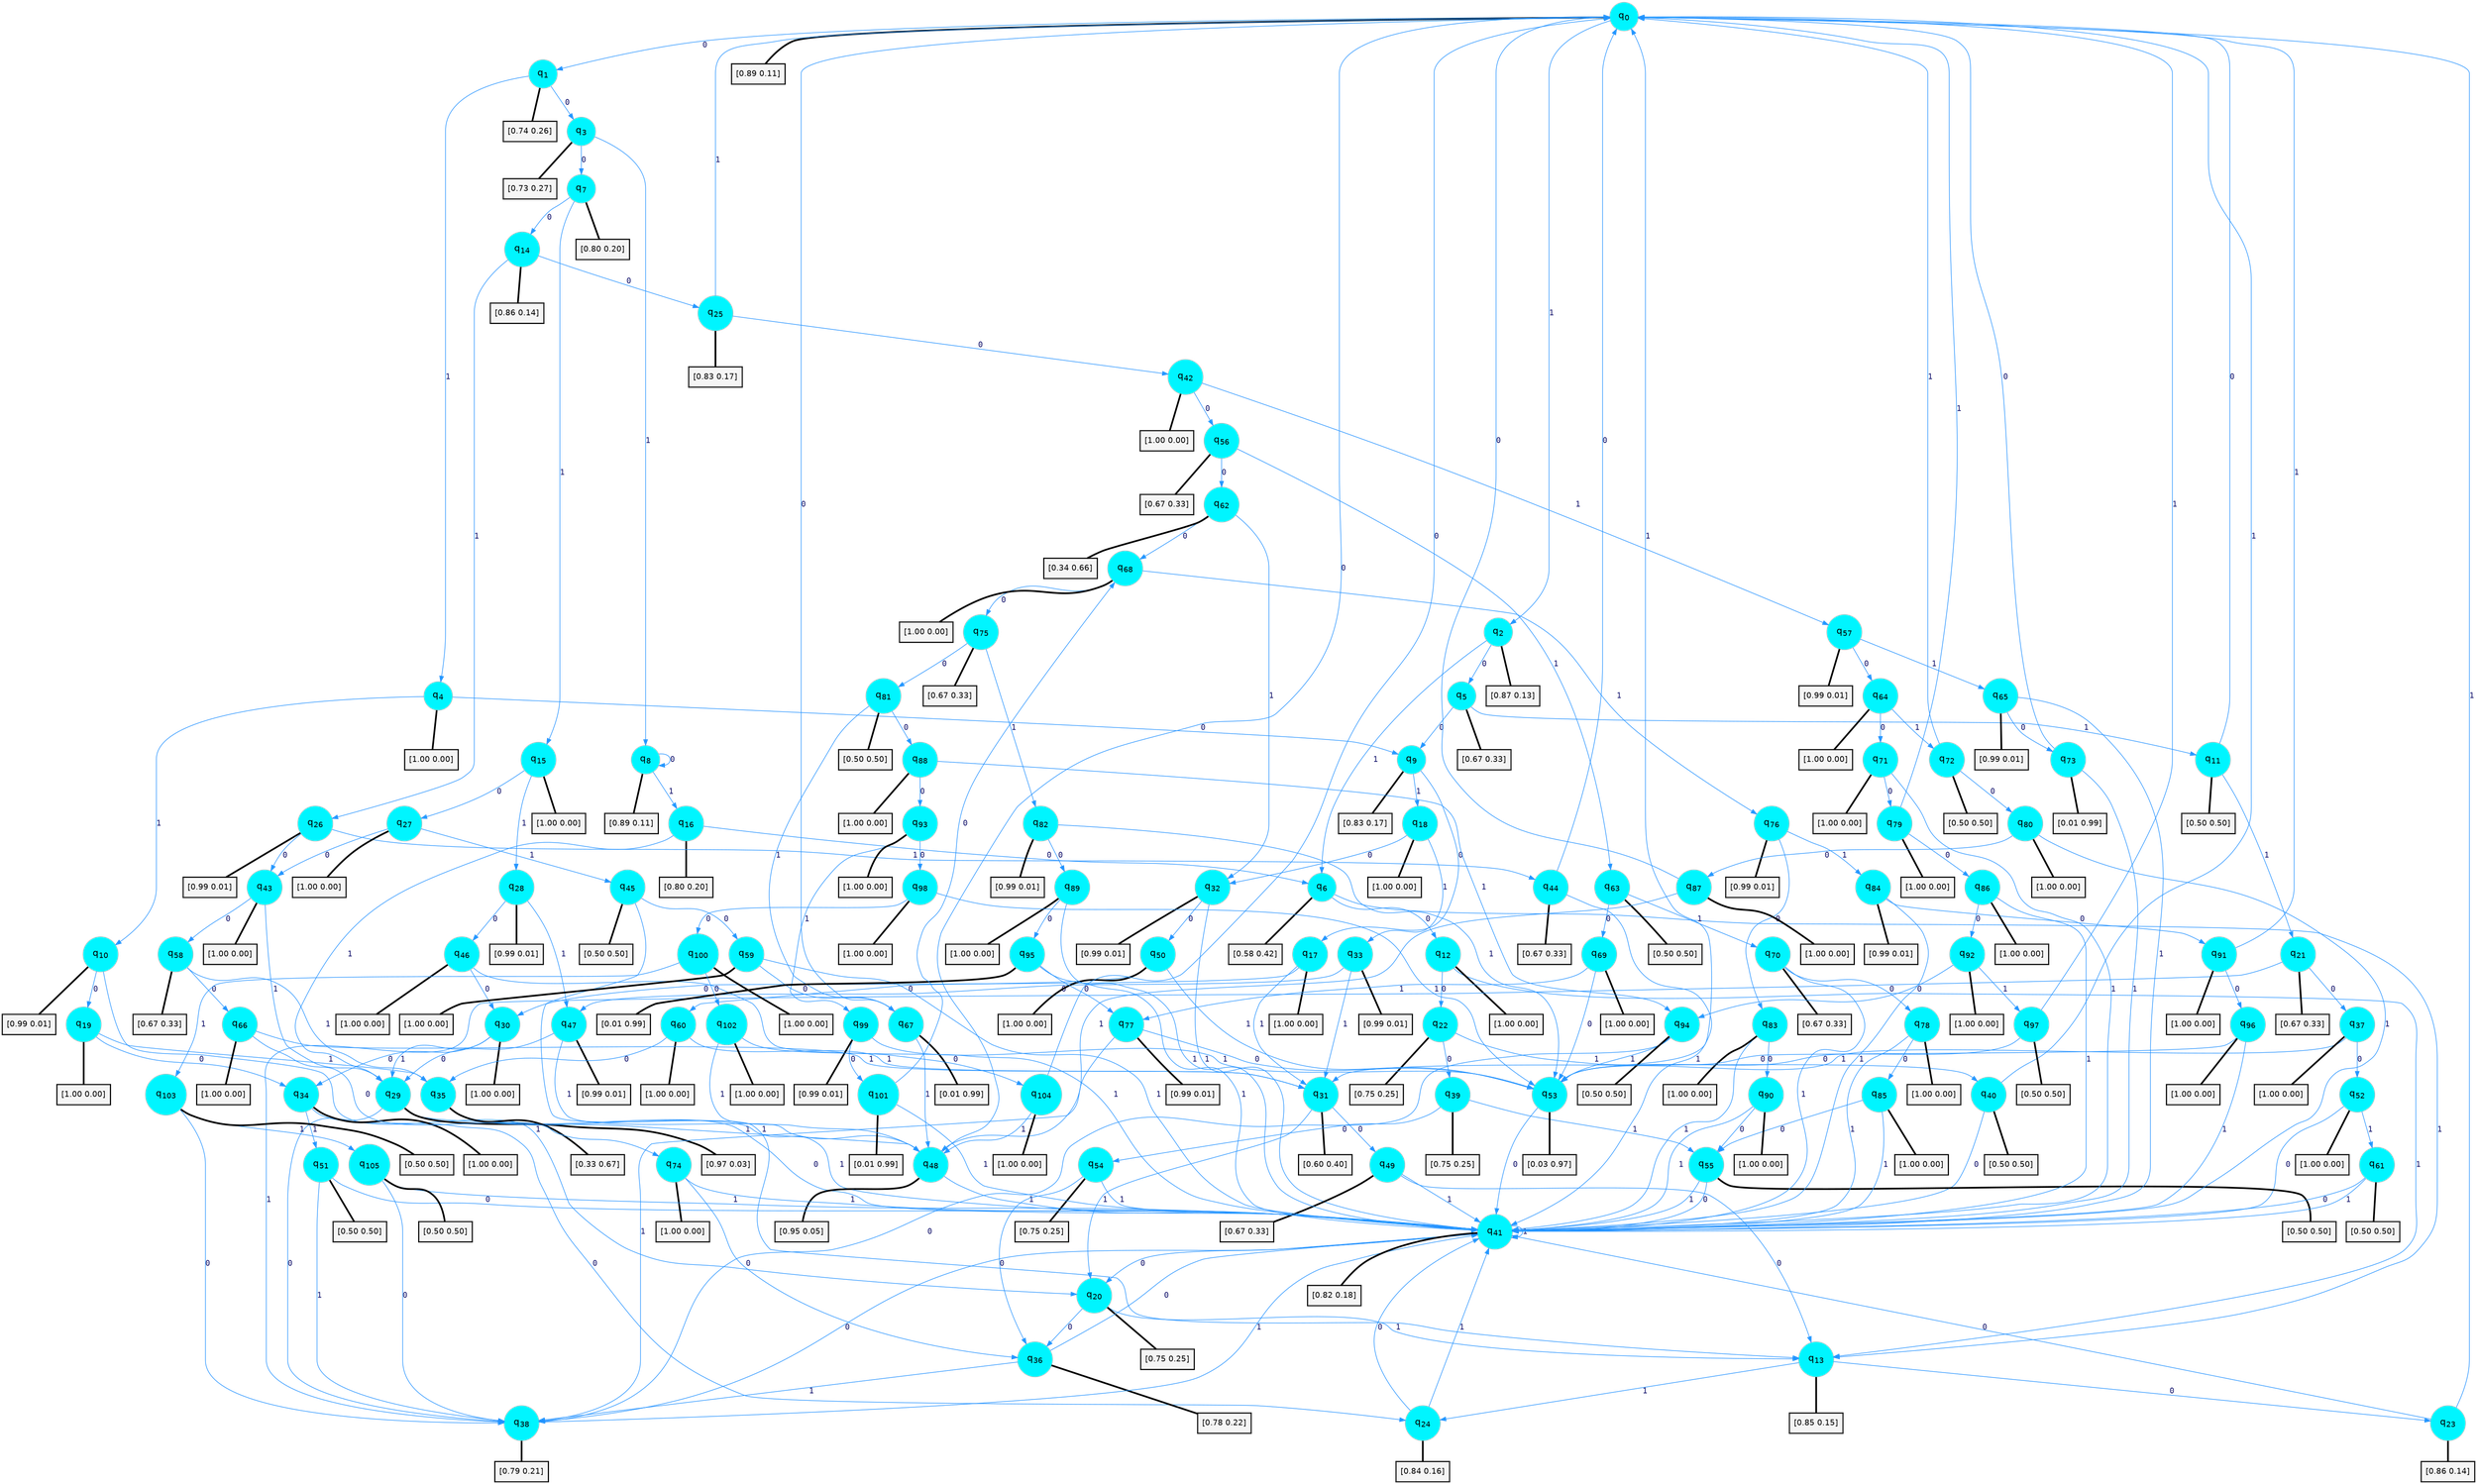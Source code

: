 digraph G {
graph [
bgcolor=transparent, dpi=300, rankdir=TD, size="40,25"];
node [
color=gray, fillcolor=turquoise1, fontcolor=black, fontname=Helvetica, fontsize=16, fontweight=bold, shape=circle, style=filled];
edge [
arrowsize=1, color=dodgerblue1, fontcolor=midnightblue, fontname=courier, fontweight=bold, penwidth=1, style=solid, weight=20];
0[label=<q<SUB>0</SUB>>];
1[label=<q<SUB>1</SUB>>];
2[label=<q<SUB>2</SUB>>];
3[label=<q<SUB>3</SUB>>];
4[label=<q<SUB>4</SUB>>];
5[label=<q<SUB>5</SUB>>];
6[label=<q<SUB>6</SUB>>];
7[label=<q<SUB>7</SUB>>];
8[label=<q<SUB>8</SUB>>];
9[label=<q<SUB>9</SUB>>];
10[label=<q<SUB>10</SUB>>];
11[label=<q<SUB>11</SUB>>];
12[label=<q<SUB>12</SUB>>];
13[label=<q<SUB>13</SUB>>];
14[label=<q<SUB>14</SUB>>];
15[label=<q<SUB>15</SUB>>];
16[label=<q<SUB>16</SUB>>];
17[label=<q<SUB>17</SUB>>];
18[label=<q<SUB>18</SUB>>];
19[label=<q<SUB>19</SUB>>];
20[label=<q<SUB>20</SUB>>];
21[label=<q<SUB>21</SUB>>];
22[label=<q<SUB>22</SUB>>];
23[label=<q<SUB>23</SUB>>];
24[label=<q<SUB>24</SUB>>];
25[label=<q<SUB>25</SUB>>];
26[label=<q<SUB>26</SUB>>];
27[label=<q<SUB>27</SUB>>];
28[label=<q<SUB>28</SUB>>];
29[label=<q<SUB>29</SUB>>];
30[label=<q<SUB>30</SUB>>];
31[label=<q<SUB>31</SUB>>];
32[label=<q<SUB>32</SUB>>];
33[label=<q<SUB>33</SUB>>];
34[label=<q<SUB>34</SUB>>];
35[label=<q<SUB>35</SUB>>];
36[label=<q<SUB>36</SUB>>];
37[label=<q<SUB>37</SUB>>];
38[label=<q<SUB>38</SUB>>];
39[label=<q<SUB>39</SUB>>];
40[label=<q<SUB>40</SUB>>];
41[label=<q<SUB>41</SUB>>];
42[label=<q<SUB>42</SUB>>];
43[label=<q<SUB>43</SUB>>];
44[label=<q<SUB>44</SUB>>];
45[label=<q<SUB>45</SUB>>];
46[label=<q<SUB>46</SUB>>];
47[label=<q<SUB>47</SUB>>];
48[label=<q<SUB>48</SUB>>];
49[label=<q<SUB>49</SUB>>];
50[label=<q<SUB>50</SUB>>];
51[label=<q<SUB>51</SUB>>];
52[label=<q<SUB>52</SUB>>];
53[label=<q<SUB>53</SUB>>];
54[label=<q<SUB>54</SUB>>];
55[label=<q<SUB>55</SUB>>];
56[label=<q<SUB>56</SUB>>];
57[label=<q<SUB>57</SUB>>];
58[label=<q<SUB>58</SUB>>];
59[label=<q<SUB>59</SUB>>];
60[label=<q<SUB>60</SUB>>];
61[label=<q<SUB>61</SUB>>];
62[label=<q<SUB>62</SUB>>];
63[label=<q<SUB>63</SUB>>];
64[label=<q<SUB>64</SUB>>];
65[label=<q<SUB>65</SUB>>];
66[label=<q<SUB>66</SUB>>];
67[label=<q<SUB>67</SUB>>];
68[label=<q<SUB>68</SUB>>];
69[label=<q<SUB>69</SUB>>];
70[label=<q<SUB>70</SUB>>];
71[label=<q<SUB>71</SUB>>];
72[label=<q<SUB>72</SUB>>];
73[label=<q<SUB>73</SUB>>];
74[label=<q<SUB>74</SUB>>];
75[label=<q<SUB>75</SUB>>];
76[label=<q<SUB>76</SUB>>];
77[label=<q<SUB>77</SUB>>];
78[label=<q<SUB>78</SUB>>];
79[label=<q<SUB>79</SUB>>];
80[label=<q<SUB>80</SUB>>];
81[label=<q<SUB>81</SUB>>];
82[label=<q<SUB>82</SUB>>];
83[label=<q<SUB>83</SUB>>];
84[label=<q<SUB>84</SUB>>];
85[label=<q<SUB>85</SUB>>];
86[label=<q<SUB>86</SUB>>];
87[label=<q<SUB>87</SUB>>];
88[label=<q<SUB>88</SUB>>];
89[label=<q<SUB>89</SUB>>];
90[label=<q<SUB>90</SUB>>];
91[label=<q<SUB>91</SUB>>];
92[label=<q<SUB>92</SUB>>];
93[label=<q<SUB>93</SUB>>];
94[label=<q<SUB>94</SUB>>];
95[label=<q<SUB>95</SUB>>];
96[label=<q<SUB>96</SUB>>];
97[label=<q<SUB>97</SUB>>];
98[label=<q<SUB>98</SUB>>];
99[label=<q<SUB>99</SUB>>];
100[label=<q<SUB>100</SUB>>];
101[label=<q<SUB>101</SUB>>];
102[label=<q<SUB>102</SUB>>];
103[label=<q<SUB>103</SUB>>];
104[label=<q<SUB>104</SUB>>];
105[label=<q<SUB>105</SUB>>];
106[label="[0.89 0.11]", shape=box,fontcolor=black, fontname=Helvetica, fontsize=14, penwidth=2, fillcolor=whitesmoke,color=black];
107[label="[0.74 0.26]", shape=box,fontcolor=black, fontname=Helvetica, fontsize=14, penwidth=2, fillcolor=whitesmoke,color=black];
108[label="[0.87 0.13]", shape=box,fontcolor=black, fontname=Helvetica, fontsize=14, penwidth=2, fillcolor=whitesmoke,color=black];
109[label="[0.73 0.27]", shape=box,fontcolor=black, fontname=Helvetica, fontsize=14, penwidth=2, fillcolor=whitesmoke,color=black];
110[label="[1.00 0.00]", shape=box,fontcolor=black, fontname=Helvetica, fontsize=14, penwidth=2, fillcolor=whitesmoke,color=black];
111[label="[0.67 0.33]", shape=box,fontcolor=black, fontname=Helvetica, fontsize=14, penwidth=2, fillcolor=whitesmoke,color=black];
112[label="[0.58 0.42]", shape=box,fontcolor=black, fontname=Helvetica, fontsize=14, penwidth=2, fillcolor=whitesmoke,color=black];
113[label="[0.80 0.20]", shape=box,fontcolor=black, fontname=Helvetica, fontsize=14, penwidth=2, fillcolor=whitesmoke,color=black];
114[label="[0.89 0.11]", shape=box,fontcolor=black, fontname=Helvetica, fontsize=14, penwidth=2, fillcolor=whitesmoke,color=black];
115[label="[0.83 0.17]", shape=box,fontcolor=black, fontname=Helvetica, fontsize=14, penwidth=2, fillcolor=whitesmoke,color=black];
116[label="[0.99 0.01]", shape=box,fontcolor=black, fontname=Helvetica, fontsize=14, penwidth=2, fillcolor=whitesmoke,color=black];
117[label="[0.50 0.50]", shape=box,fontcolor=black, fontname=Helvetica, fontsize=14, penwidth=2, fillcolor=whitesmoke,color=black];
118[label="[1.00 0.00]", shape=box,fontcolor=black, fontname=Helvetica, fontsize=14, penwidth=2, fillcolor=whitesmoke,color=black];
119[label="[0.85 0.15]", shape=box,fontcolor=black, fontname=Helvetica, fontsize=14, penwidth=2, fillcolor=whitesmoke,color=black];
120[label="[0.86 0.14]", shape=box,fontcolor=black, fontname=Helvetica, fontsize=14, penwidth=2, fillcolor=whitesmoke,color=black];
121[label="[1.00 0.00]", shape=box,fontcolor=black, fontname=Helvetica, fontsize=14, penwidth=2, fillcolor=whitesmoke,color=black];
122[label="[0.80 0.20]", shape=box,fontcolor=black, fontname=Helvetica, fontsize=14, penwidth=2, fillcolor=whitesmoke,color=black];
123[label="[1.00 0.00]", shape=box,fontcolor=black, fontname=Helvetica, fontsize=14, penwidth=2, fillcolor=whitesmoke,color=black];
124[label="[1.00 0.00]", shape=box,fontcolor=black, fontname=Helvetica, fontsize=14, penwidth=2, fillcolor=whitesmoke,color=black];
125[label="[1.00 0.00]", shape=box,fontcolor=black, fontname=Helvetica, fontsize=14, penwidth=2, fillcolor=whitesmoke,color=black];
126[label="[0.75 0.25]", shape=box,fontcolor=black, fontname=Helvetica, fontsize=14, penwidth=2, fillcolor=whitesmoke,color=black];
127[label="[0.67 0.33]", shape=box,fontcolor=black, fontname=Helvetica, fontsize=14, penwidth=2, fillcolor=whitesmoke,color=black];
128[label="[0.75 0.25]", shape=box,fontcolor=black, fontname=Helvetica, fontsize=14, penwidth=2, fillcolor=whitesmoke,color=black];
129[label="[0.86 0.14]", shape=box,fontcolor=black, fontname=Helvetica, fontsize=14, penwidth=2, fillcolor=whitesmoke,color=black];
130[label="[0.84 0.16]", shape=box,fontcolor=black, fontname=Helvetica, fontsize=14, penwidth=2, fillcolor=whitesmoke,color=black];
131[label="[0.83 0.17]", shape=box,fontcolor=black, fontname=Helvetica, fontsize=14, penwidth=2, fillcolor=whitesmoke,color=black];
132[label="[0.99 0.01]", shape=box,fontcolor=black, fontname=Helvetica, fontsize=14, penwidth=2, fillcolor=whitesmoke,color=black];
133[label="[1.00 0.00]", shape=box,fontcolor=black, fontname=Helvetica, fontsize=14, penwidth=2, fillcolor=whitesmoke,color=black];
134[label="[0.99 0.01]", shape=box,fontcolor=black, fontname=Helvetica, fontsize=14, penwidth=2, fillcolor=whitesmoke,color=black];
135[label="[0.97 0.03]", shape=box,fontcolor=black, fontname=Helvetica, fontsize=14, penwidth=2, fillcolor=whitesmoke,color=black];
136[label="[1.00 0.00]", shape=box,fontcolor=black, fontname=Helvetica, fontsize=14, penwidth=2, fillcolor=whitesmoke,color=black];
137[label="[0.60 0.40]", shape=box,fontcolor=black, fontname=Helvetica, fontsize=14, penwidth=2, fillcolor=whitesmoke,color=black];
138[label="[0.99 0.01]", shape=box,fontcolor=black, fontname=Helvetica, fontsize=14, penwidth=2, fillcolor=whitesmoke,color=black];
139[label="[0.99 0.01]", shape=box,fontcolor=black, fontname=Helvetica, fontsize=14, penwidth=2, fillcolor=whitesmoke,color=black];
140[label="[1.00 0.00]", shape=box,fontcolor=black, fontname=Helvetica, fontsize=14, penwidth=2, fillcolor=whitesmoke,color=black];
141[label="[0.33 0.67]", shape=box,fontcolor=black, fontname=Helvetica, fontsize=14, penwidth=2, fillcolor=whitesmoke,color=black];
142[label="[0.78 0.22]", shape=box,fontcolor=black, fontname=Helvetica, fontsize=14, penwidth=2, fillcolor=whitesmoke,color=black];
143[label="[1.00 0.00]", shape=box,fontcolor=black, fontname=Helvetica, fontsize=14, penwidth=2, fillcolor=whitesmoke,color=black];
144[label="[0.79 0.21]", shape=box,fontcolor=black, fontname=Helvetica, fontsize=14, penwidth=2, fillcolor=whitesmoke,color=black];
145[label="[0.75 0.25]", shape=box,fontcolor=black, fontname=Helvetica, fontsize=14, penwidth=2, fillcolor=whitesmoke,color=black];
146[label="[0.50 0.50]", shape=box,fontcolor=black, fontname=Helvetica, fontsize=14, penwidth=2, fillcolor=whitesmoke,color=black];
147[label="[0.82 0.18]", shape=box,fontcolor=black, fontname=Helvetica, fontsize=14, penwidth=2, fillcolor=whitesmoke,color=black];
148[label="[1.00 0.00]", shape=box,fontcolor=black, fontname=Helvetica, fontsize=14, penwidth=2, fillcolor=whitesmoke,color=black];
149[label="[1.00 0.00]", shape=box,fontcolor=black, fontname=Helvetica, fontsize=14, penwidth=2, fillcolor=whitesmoke,color=black];
150[label="[0.67 0.33]", shape=box,fontcolor=black, fontname=Helvetica, fontsize=14, penwidth=2, fillcolor=whitesmoke,color=black];
151[label="[0.50 0.50]", shape=box,fontcolor=black, fontname=Helvetica, fontsize=14, penwidth=2, fillcolor=whitesmoke,color=black];
152[label="[1.00 0.00]", shape=box,fontcolor=black, fontname=Helvetica, fontsize=14, penwidth=2, fillcolor=whitesmoke,color=black];
153[label="[0.99 0.01]", shape=box,fontcolor=black, fontname=Helvetica, fontsize=14, penwidth=2, fillcolor=whitesmoke,color=black];
154[label="[0.95 0.05]", shape=box,fontcolor=black, fontname=Helvetica, fontsize=14, penwidth=2, fillcolor=whitesmoke,color=black];
155[label="[0.67 0.33]", shape=box,fontcolor=black, fontname=Helvetica, fontsize=14, penwidth=2, fillcolor=whitesmoke,color=black];
156[label="[1.00 0.00]", shape=box,fontcolor=black, fontname=Helvetica, fontsize=14, penwidth=2, fillcolor=whitesmoke,color=black];
157[label="[0.50 0.50]", shape=box,fontcolor=black, fontname=Helvetica, fontsize=14, penwidth=2, fillcolor=whitesmoke,color=black];
158[label="[1.00 0.00]", shape=box,fontcolor=black, fontname=Helvetica, fontsize=14, penwidth=2, fillcolor=whitesmoke,color=black];
159[label="[0.03 0.97]", shape=box,fontcolor=black, fontname=Helvetica, fontsize=14, penwidth=2, fillcolor=whitesmoke,color=black];
160[label="[0.75 0.25]", shape=box,fontcolor=black, fontname=Helvetica, fontsize=14, penwidth=2, fillcolor=whitesmoke,color=black];
161[label="[0.50 0.50]", shape=box,fontcolor=black, fontname=Helvetica, fontsize=14, penwidth=2, fillcolor=whitesmoke,color=black];
162[label="[0.67 0.33]", shape=box,fontcolor=black, fontname=Helvetica, fontsize=14, penwidth=2, fillcolor=whitesmoke,color=black];
163[label="[0.99 0.01]", shape=box,fontcolor=black, fontname=Helvetica, fontsize=14, penwidth=2, fillcolor=whitesmoke,color=black];
164[label="[0.67 0.33]", shape=box,fontcolor=black, fontname=Helvetica, fontsize=14, penwidth=2, fillcolor=whitesmoke,color=black];
165[label="[1.00 0.00]", shape=box,fontcolor=black, fontname=Helvetica, fontsize=14, penwidth=2, fillcolor=whitesmoke,color=black];
166[label="[1.00 0.00]", shape=box,fontcolor=black, fontname=Helvetica, fontsize=14, penwidth=2, fillcolor=whitesmoke,color=black];
167[label="[0.50 0.50]", shape=box,fontcolor=black, fontname=Helvetica, fontsize=14, penwidth=2, fillcolor=whitesmoke,color=black];
168[label="[0.34 0.66]", shape=box,fontcolor=black, fontname=Helvetica, fontsize=14, penwidth=2, fillcolor=whitesmoke,color=black];
169[label="[0.50 0.50]", shape=box,fontcolor=black, fontname=Helvetica, fontsize=14, penwidth=2, fillcolor=whitesmoke,color=black];
170[label="[1.00 0.00]", shape=box,fontcolor=black, fontname=Helvetica, fontsize=14, penwidth=2, fillcolor=whitesmoke,color=black];
171[label="[0.99 0.01]", shape=box,fontcolor=black, fontname=Helvetica, fontsize=14, penwidth=2, fillcolor=whitesmoke,color=black];
172[label="[1.00 0.00]", shape=box,fontcolor=black, fontname=Helvetica, fontsize=14, penwidth=2, fillcolor=whitesmoke,color=black];
173[label="[0.01 0.99]", shape=box,fontcolor=black, fontname=Helvetica, fontsize=14, penwidth=2, fillcolor=whitesmoke,color=black];
174[label="[1.00 0.00]", shape=box,fontcolor=black, fontname=Helvetica, fontsize=14, penwidth=2, fillcolor=whitesmoke,color=black];
175[label="[1.00 0.00]", shape=box,fontcolor=black, fontname=Helvetica, fontsize=14, penwidth=2, fillcolor=whitesmoke,color=black];
176[label="[0.67 0.33]", shape=box,fontcolor=black, fontname=Helvetica, fontsize=14, penwidth=2, fillcolor=whitesmoke,color=black];
177[label="[1.00 0.00]", shape=box,fontcolor=black, fontname=Helvetica, fontsize=14, penwidth=2, fillcolor=whitesmoke,color=black];
178[label="[0.50 0.50]", shape=box,fontcolor=black, fontname=Helvetica, fontsize=14, penwidth=2, fillcolor=whitesmoke,color=black];
179[label="[0.01 0.99]", shape=box,fontcolor=black, fontname=Helvetica, fontsize=14, penwidth=2, fillcolor=whitesmoke,color=black];
180[label="[1.00 0.00]", shape=box,fontcolor=black, fontname=Helvetica, fontsize=14, penwidth=2, fillcolor=whitesmoke,color=black];
181[label="[0.67 0.33]", shape=box,fontcolor=black, fontname=Helvetica, fontsize=14, penwidth=2, fillcolor=whitesmoke,color=black];
182[label="[0.99 0.01]", shape=box,fontcolor=black, fontname=Helvetica, fontsize=14, penwidth=2, fillcolor=whitesmoke,color=black];
183[label="[0.99 0.01]", shape=box,fontcolor=black, fontname=Helvetica, fontsize=14, penwidth=2, fillcolor=whitesmoke,color=black];
184[label="[1.00 0.00]", shape=box,fontcolor=black, fontname=Helvetica, fontsize=14, penwidth=2, fillcolor=whitesmoke,color=black];
185[label="[1.00 0.00]", shape=box,fontcolor=black, fontname=Helvetica, fontsize=14, penwidth=2, fillcolor=whitesmoke,color=black];
186[label="[1.00 0.00]", shape=box,fontcolor=black, fontname=Helvetica, fontsize=14, penwidth=2, fillcolor=whitesmoke,color=black];
187[label="[0.50 0.50]", shape=box,fontcolor=black, fontname=Helvetica, fontsize=14, penwidth=2, fillcolor=whitesmoke,color=black];
188[label="[0.99 0.01]", shape=box,fontcolor=black, fontname=Helvetica, fontsize=14, penwidth=2, fillcolor=whitesmoke,color=black];
189[label="[1.00 0.00]", shape=box,fontcolor=black, fontname=Helvetica, fontsize=14, penwidth=2, fillcolor=whitesmoke,color=black];
190[label="[0.99 0.01]", shape=box,fontcolor=black, fontname=Helvetica, fontsize=14, penwidth=2, fillcolor=whitesmoke,color=black];
191[label="[1.00 0.00]", shape=box,fontcolor=black, fontname=Helvetica, fontsize=14, penwidth=2, fillcolor=whitesmoke,color=black];
192[label="[1.00 0.00]", shape=box,fontcolor=black, fontname=Helvetica, fontsize=14, penwidth=2, fillcolor=whitesmoke,color=black];
193[label="[1.00 0.00]", shape=box,fontcolor=black, fontname=Helvetica, fontsize=14, penwidth=2, fillcolor=whitesmoke,color=black];
194[label="[1.00 0.00]", shape=box,fontcolor=black, fontname=Helvetica, fontsize=14, penwidth=2, fillcolor=whitesmoke,color=black];
195[label="[1.00 0.00]", shape=box,fontcolor=black, fontname=Helvetica, fontsize=14, penwidth=2, fillcolor=whitesmoke,color=black];
196[label="[1.00 0.00]", shape=box,fontcolor=black, fontname=Helvetica, fontsize=14, penwidth=2, fillcolor=whitesmoke,color=black];
197[label="[1.00 0.00]", shape=box,fontcolor=black, fontname=Helvetica, fontsize=14, penwidth=2, fillcolor=whitesmoke,color=black];
198[label="[1.00 0.00]", shape=box,fontcolor=black, fontname=Helvetica, fontsize=14, penwidth=2, fillcolor=whitesmoke,color=black];
199[label="[1.00 0.00]", shape=box,fontcolor=black, fontname=Helvetica, fontsize=14, penwidth=2, fillcolor=whitesmoke,color=black];
200[label="[0.50 0.50]", shape=box,fontcolor=black, fontname=Helvetica, fontsize=14, penwidth=2, fillcolor=whitesmoke,color=black];
201[label="[0.01 0.99]", shape=box,fontcolor=black, fontname=Helvetica, fontsize=14, penwidth=2, fillcolor=whitesmoke,color=black];
202[label="[1.00 0.00]", shape=box,fontcolor=black, fontname=Helvetica, fontsize=14, penwidth=2, fillcolor=whitesmoke,color=black];
203[label="[0.50 0.50]", shape=box,fontcolor=black, fontname=Helvetica, fontsize=14, penwidth=2, fillcolor=whitesmoke,color=black];
204[label="[1.00 0.00]", shape=box,fontcolor=black, fontname=Helvetica, fontsize=14, penwidth=2, fillcolor=whitesmoke,color=black];
205[label="[0.99 0.01]", shape=box,fontcolor=black, fontname=Helvetica, fontsize=14, penwidth=2, fillcolor=whitesmoke,color=black];
206[label="[1.00 0.00]", shape=box,fontcolor=black, fontname=Helvetica, fontsize=14, penwidth=2, fillcolor=whitesmoke,color=black];
207[label="[0.01 0.99]", shape=box,fontcolor=black, fontname=Helvetica, fontsize=14, penwidth=2, fillcolor=whitesmoke,color=black];
208[label="[1.00 0.00]", shape=box,fontcolor=black, fontname=Helvetica, fontsize=14, penwidth=2, fillcolor=whitesmoke,color=black];
209[label="[0.50 0.50]", shape=box,fontcolor=black, fontname=Helvetica, fontsize=14, penwidth=2, fillcolor=whitesmoke,color=black];
210[label="[1.00 0.00]", shape=box,fontcolor=black, fontname=Helvetica, fontsize=14, penwidth=2, fillcolor=whitesmoke,color=black];
211[label="[0.50 0.50]", shape=box,fontcolor=black, fontname=Helvetica, fontsize=14, penwidth=2, fillcolor=whitesmoke,color=black];
0->1 [label=0];
0->2 [label=1];
0->106 [arrowhead=none, penwidth=3,color=black];
1->3 [label=0];
1->4 [label=1];
1->107 [arrowhead=none, penwidth=3,color=black];
2->5 [label=0];
2->6 [label=1];
2->108 [arrowhead=none, penwidth=3,color=black];
3->7 [label=0];
3->8 [label=1];
3->109 [arrowhead=none, penwidth=3,color=black];
4->9 [label=0];
4->10 [label=1];
4->110 [arrowhead=none, penwidth=3,color=black];
5->9 [label=0];
5->11 [label=1];
5->111 [arrowhead=none, penwidth=3,color=black];
6->12 [label=0];
6->13 [label=1];
6->112 [arrowhead=none, penwidth=3,color=black];
7->14 [label=0];
7->15 [label=1];
7->113 [arrowhead=none, penwidth=3,color=black];
8->8 [label=0];
8->16 [label=1];
8->114 [arrowhead=none, penwidth=3,color=black];
9->17 [label=0];
9->18 [label=1];
9->115 [arrowhead=none, penwidth=3,color=black];
10->19 [label=0];
10->20 [label=1];
10->116 [arrowhead=none, penwidth=3,color=black];
11->0 [label=0];
11->21 [label=1];
11->117 [arrowhead=none, penwidth=3,color=black];
12->22 [label=0];
12->13 [label=1];
12->118 [arrowhead=none, penwidth=3,color=black];
13->23 [label=0];
13->24 [label=1];
13->119 [arrowhead=none, penwidth=3,color=black];
14->25 [label=0];
14->26 [label=1];
14->120 [arrowhead=none, penwidth=3,color=black];
15->27 [label=0];
15->28 [label=1];
15->121 [arrowhead=none, penwidth=3,color=black];
16->6 [label=0];
16->29 [label=1];
16->122 [arrowhead=none, penwidth=3,color=black];
17->30 [label=0];
17->31 [label=1];
17->123 [arrowhead=none, penwidth=3,color=black];
18->32 [label=0];
18->33 [label=1];
18->124 [arrowhead=none, penwidth=3,color=black];
19->34 [label=0];
19->35 [label=1];
19->125 [arrowhead=none, penwidth=3,color=black];
20->36 [label=0];
20->13 [label=1];
20->126 [arrowhead=none, penwidth=3,color=black];
21->37 [label=0];
21->38 [label=1];
21->127 [arrowhead=none, penwidth=3,color=black];
22->39 [label=0];
22->40 [label=1];
22->128 [arrowhead=none, penwidth=3,color=black];
23->41 [label=0];
23->0 [label=1];
23->129 [arrowhead=none, penwidth=3,color=black];
24->41 [label=0];
24->41 [label=1];
24->130 [arrowhead=none, penwidth=3,color=black];
25->42 [label=0];
25->0 [label=1];
25->131 [arrowhead=none, penwidth=3,color=black];
26->43 [label=0];
26->44 [label=1];
26->132 [arrowhead=none, penwidth=3,color=black];
27->43 [label=0];
27->45 [label=1];
27->133 [arrowhead=none, penwidth=3,color=black];
28->46 [label=0];
28->47 [label=1];
28->134 [arrowhead=none, penwidth=3,color=black];
29->38 [label=0];
29->48 [label=1];
29->135 [arrowhead=none, penwidth=3,color=black];
30->34 [label=0];
30->29 [label=1];
30->136 [arrowhead=none, penwidth=3,color=black];
31->49 [label=0];
31->20 [label=1];
31->137 [arrowhead=none, penwidth=3,color=black];
32->50 [label=0];
32->41 [label=1];
32->138 [arrowhead=none, penwidth=3,color=black];
33->47 [label=0];
33->31 [label=1];
33->139 [arrowhead=none, penwidth=3,color=black];
34->24 [label=0];
34->51 [label=1];
34->140 [arrowhead=none, penwidth=3,color=black];
35->41 [label=0];
35->41 [label=1];
35->141 [arrowhead=none, penwidth=3,color=black];
36->41 [label=0];
36->38 [label=1];
36->142 [arrowhead=none, penwidth=3,color=black];
37->52 [label=0];
37->53 [label=1];
37->143 [arrowhead=none, penwidth=3,color=black];
38->41 [label=0];
38->41 [label=1];
38->144 [arrowhead=none, penwidth=3,color=black];
39->54 [label=0];
39->55 [label=1];
39->145 [arrowhead=none, penwidth=3,color=black];
40->41 [label=0];
40->0 [label=1];
40->146 [arrowhead=none, penwidth=3,color=black];
41->20 [label=0];
41->41 [label=1];
41->147 [arrowhead=none, penwidth=3,color=black];
42->56 [label=0];
42->57 [label=1];
42->148 [arrowhead=none, penwidth=3,color=black];
43->58 [label=0];
43->29 [label=1];
43->149 [arrowhead=none, penwidth=3,color=black];
44->0 [label=0];
44->41 [label=1];
44->150 [arrowhead=none, penwidth=3,color=black];
45->59 [label=0];
45->13 [label=1];
45->151 [arrowhead=none, penwidth=3,color=black];
46->30 [label=0];
46->41 [label=1];
46->152 [arrowhead=none, penwidth=3,color=black];
47->29 [label=0];
47->48 [label=1];
47->153 [arrowhead=none, penwidth=3,color=black];
48->0 [label=0];
48->41 [label=1];
48->154 [arrowhead=none, penwidth=3,color=black];
49->13 [label=0];
49->41 [label=1];
49->155 [arrowhead=none, penwidth=3,color=black];
50->60 [label=0];
50->53 [label=1];
50->156 [arrowhead=none, penwidth=3,color=black];
51->41 [label=0];
51->38 [label=1];
51->157 [arrowhead=none, penwidth=3,color=black];
52->41 [label=0];
52->61 [label=1];
52->158 [arrowhead=none, penwidth=3,color=black];
53->41 [label=0];
53->0 [label=1];
53->159 [arrowhead=none, penwidth=3,color=black];
54->36 [label=0];
54->41 [label=1];
54->160 [arrowhead=none, penwidth=3,color=black];
55->41 [label=0];
55->41 [label=1];
55->161 [arrowhead=none, penwidth=3,color=black];
56->62 [label=0];
56->63 [label=1];
56->162 [arrowhead=none, penwidth=3,color=black];
57->64 [label=0];
57->65 [label=1];
57->163 [arrowhead=none, penwidth=3,color=black];
58->66 [label=0];
58->35 [label=1];
58->164 [arrowhead=none, penwidth=3,color=black];
59->67 [label=0];
59->41 [label=1];
59->165 [arrowhead=none, penwidth=3,color=black];
60->35 [label=0];
60->31 [label=1];
60->166 [arrowhead=none, penwidth=3,color=black];
61->41 [label=0];
61->41 [label=1];
61->167 [arrowhead=none, penwidth=3,color=black];
62->68 [label=0];
62->32 [label=1];
62->168 [arrowhead=none, penwidth=3,color=black];
63->69 [label=0];
63->70 [label=1];
63->169 [arrowhead=none, penwidth=3,color=black];
64->71 [label=0];
64->72 [label=1];
64->170 [arrowhead=none, penwidth=3,color=black];
65->73 [label=0];
65->41 [label=1];
65->171 [arrowhead=none, penwidth=3,color=black];
66->74 [label=0];
66->31 [label=1];
66->172 [arrowhead=none, penwidth=3,color=black];
67->0 [label=0];
67->48 [label=1];
67->173 [arrowhead=none, penwidth=3,color=black];
68->75 [label=0];
68->76 [label=1];
68->174 [arrowhead=none, penwidth=3,color=black];
69->53 [label=0];
69->77 [label=1];
69->175 [arrowhead=none, penwidth=3,color=black];
70->78 [label=0];
70->41 [label=1];
70->176 [arrowhead=none, penwidth=3,color=black];
71->79 [label=0];
71->41 [label=1];
71->177 [arrowhead=none, penwidth=3,color=black];
72->80 [label=0];
72->0 [label=1];
72->178 [arrowhead=none, penwidth=3,color=black];
73->0 [label=0];
73->41 [label=1];
73->179 [arrowhead=none, penwidth=3,color=black];
74->36 [label=0];
74->41 [label=1];
74->180 [arrowhead=none, penwidth=3,color=black];
75->81 [label=0];
75->82 [label=1];
75->181 [arrowhead=none, penwidth=3,color=black];
76->83 [label=0];
76->84 [label=1];
76->182 [arrowhead=none, penwidth=3,color=black];
77->53 [label=0];
77->38 [label=1];
77->183 [arrowhead=none, penwidth=3,color=black];
78->85 [label=0];
78->41 [label=1];
78->184 [arrowhead=none, penwidth=3,color=black];
79->86 [label=0];
79->0 [label=1];
79->185 [arrowhead=none, penwidth=3,color=black];
80->87 [label=0];
80->41 [label=1];
80->186 [arrowhead=none, penwidth=3,color=black];
81->88 [label=0];
81->67 [label=1];
81->187 [arrowhead=none, penwidth=3,color=black];
82->89 [label=0];
82->53 [label=1];
82->188 [arrowhead=none, penwidth=3,color=black];
83->90 [label=0];
83->41 [label=1];
83->189 [arrowhead=none, penwidth=3,color=black];
84->91 [label=0];
84->41 [label=1];
84->190 [arrowhead=none, penwidth=3,color=black];
85->55 [label=0];
85->41 [label=1];
85->191 [arrowhead=none, penwidth=3,color=black];
86->92 [label=0];
86->41 [label=1];
86->192 [arrowhead=none, penwidth=3,color=black];
87->0 [label=0];
87->48 [label=1];
87->193 [arrowhead=none, penwidth=3,color=black];
88->93 [label=0];
88->94 [label=1];
88->194 [arrowhead=none, penwidth=3,color=black];
89->95 [label=0];
89->41 [label=1];
89->195 [arrowhead=none, penwidth=3,color=black];
90->55 [label=0];
90->41 [label=1];
90->196 [arrowhead=none, penwidth=3,color=black];
91->96 [label=0];
91->0 [label=1];
91->197 [arrowhead=none, penwidth=3,color=black];
92->94 [label=0];
92->97 [label=1];
92->198 [arrowhead=none, penwidth=3,color=black];
93->98 [label=0];
93->99 [label=1];
93->199 [arrowhead=none, penwidth=3,color=black];
94->38 [label=0];
94->53 [label=1];
94->200 [arrowhead=none, penwidth=3,color=black];
95->77 [label=0];
95->41 [label=1];
95->201 [arrowhead=none, penwidth=3,color=black];
96->31 [label=0];
96->41 [label=1];
96->202 [arrowhead=none, penwidth=3,color=black];
97->53 [label=0];
97->0 [label=1];
97->203 [arrowhead=none, penwidth=3,color=black];
98->100 [label=0];
98->53 [label=1];
98->204 [arrowhead=none, penwidth=3,color=black];
99->101 [label=0];
99->53 [label=1];
99->205 [arrowhead=none, penwidth=3,color=black];
100->102 [label=0];
100->103 [label=1];
100->206 [arrowhead=none, penwidth=3,color=black];
101->68 [label=0];
101->41 [label=1];
101->207 [arrowhead=none, penwidth=3,color=black];
102->104 [label=0];
102->48 [label=1];
102->208 [arrowhead=none, penwidth=3,color=black];
103->38 [label=0];
103->105 [label=1];
103->209 [arrowhead=none, penwidth=3,color=black];
104->0 [label=0];
104->48 [label=1];
104->210 [arrowhead=none, penwidth=3,color=black];
105->38 [label=0];
105->41 [label=1];
105->211 [arrowhead=none, penwidth=3,color=black];
}
